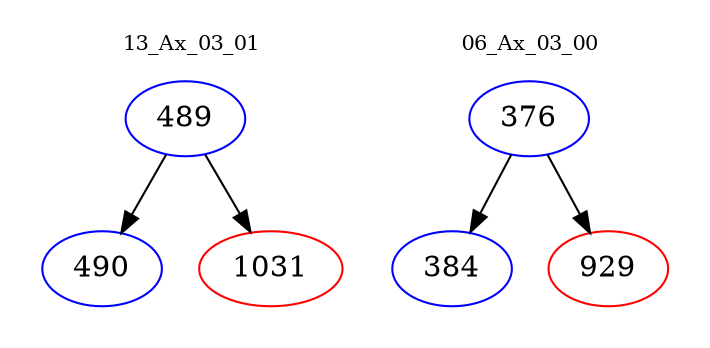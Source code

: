 digraph{
subgraph cluster_0 {
color = white
label = "13_Ax_03_01";
fontsize=10;
T0_489 [label="489", color="blue"]
T0_489 -> T0_490 [color="black"]
T0_490 [label="490", color="blue"]
T0_489 -> T0_1031 [color="black"]
T0_1031 [label="1031", color="red"]
}
subgraph cluster_1 {
color = white
label = "06_Ax_03_00";
fontsize=10;
T1_376 [label="376", color="blue"]
T1_376 -> T1_384 [color="black"]
T1_384 [label="384", color="blue"]
T1_376 -> T1_929 [color="black"]
T1_929 [label="929", color="red"]
}
}
